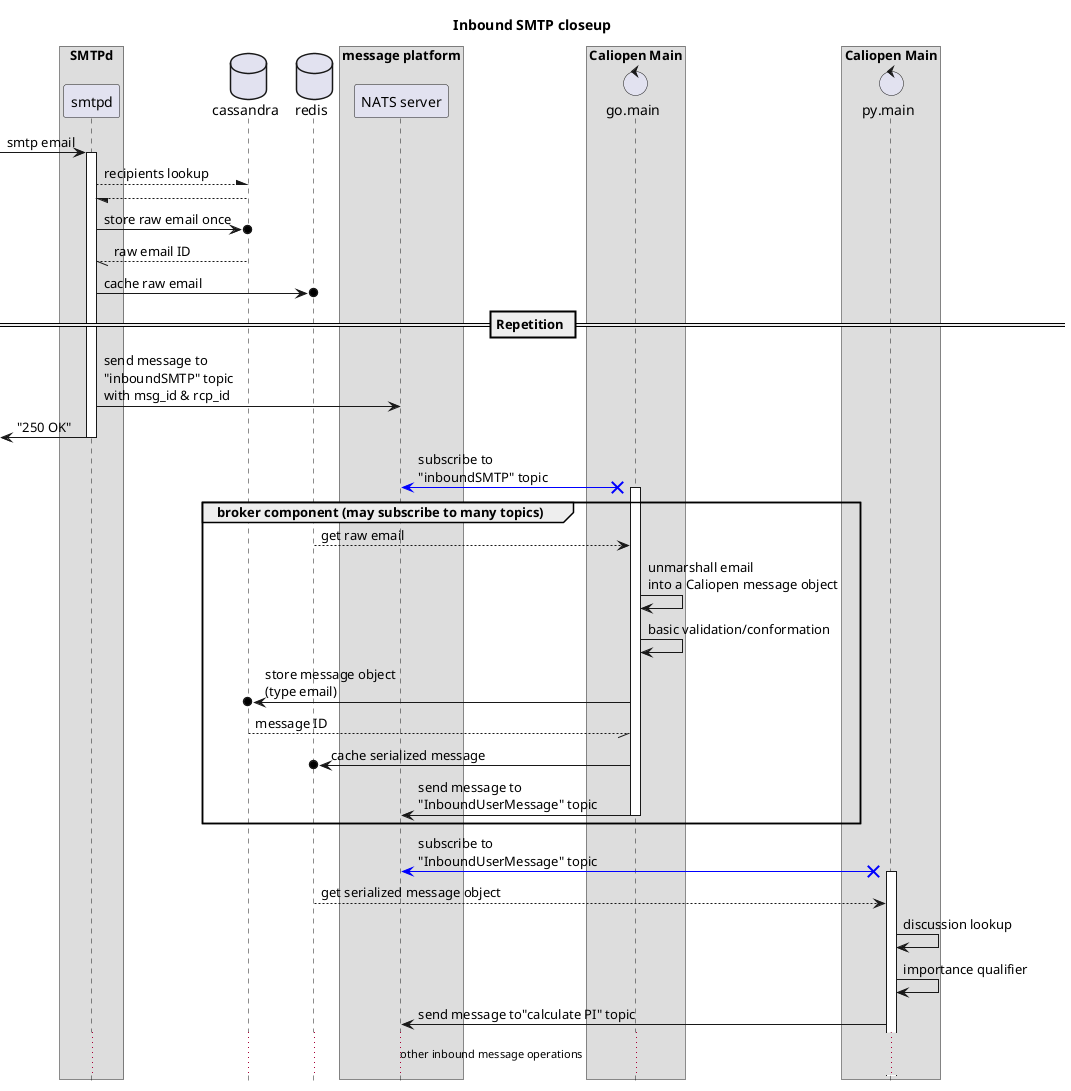@startuml
hide footbox
title Inbound SMTP closeup
box "SMTPd"
participant "smtpd"
endbox
database cassandra
database redis
box "message platform"
participant "NATS server" as nats
endbox
box "Caliopen Main"
control "go.main" as gomain
endbox
box "Caliopen Main"
control "py.main" as pymain
endbox
box
[-> smtpd: smtp email
activate smtpd
smtpd --\ cassandra: recipients lookup
cassandra --/ smtpd
smtpd ->o cassandra: store raw email once
cassandra --// smtpd: raw email ID
smtpd ->o redis: cache raw email
== Repetition ==
smtpd -> nats: send message to\n"inboundSMTP" topic\nwith msg_id & rcp_id
[<- smtpd: "250 OK"
deactivate smtpd
gomain x[#0000FF]-> nats: subscribe to \n"inboundSMTP" topic
activate gomain
group broker component (may subscribe to many topics)
redis --> gomain: get raw email
gomain -> gomain: unmarshall email\ninto a Caliopen message object
gomain -> gomain: basic validation/conformation
gomain ->o cassandra: store message object\n(type email)
cassandra --// gomain: message ID
gomain ->o redis: cache serialized message
gomain -> nats: send message to\n"InboundUserMessage" topic
deactivate gomain
end
pymain x[#0000FF]-> nats: subscribe to\n"InboundUserMessage" topic
activate pymain
redis --> pymain: get serialized message object
pymain -> pymain: discussion lookup
pymain -> pymain: importance qualifier
pymain -> nats: send message to"calculate PI" topic
... other inbound message operations ...
@enduml